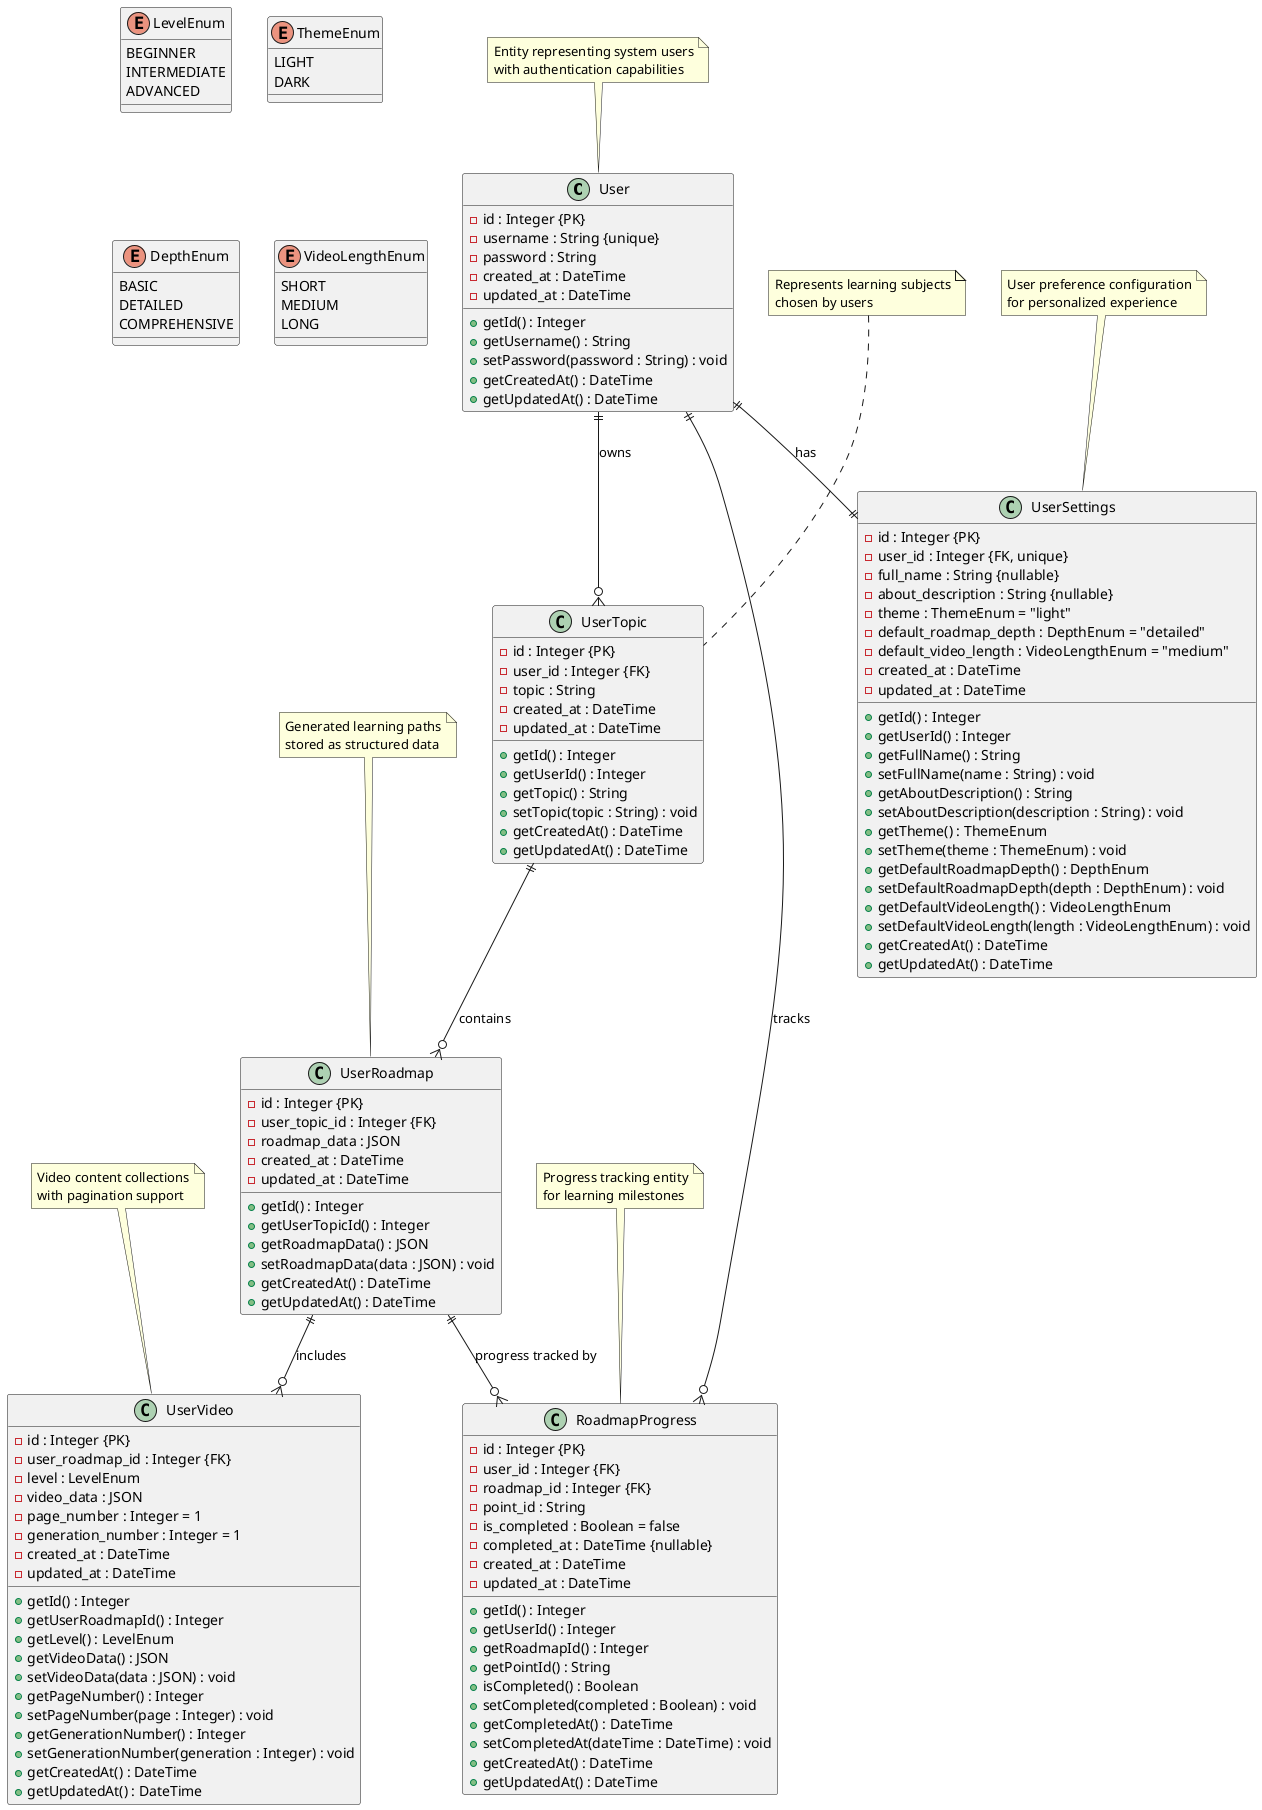 @startuml SkillSpark_Database_Class_Diagram

' UML Class Diagram for Database Entities
' Following UML 2.5 Standards

class User {
  - id : Integer {PK}
  - username : String {unique}
  - password : String
  - created_at : DateTime
  - updated_at : DateTime
  __
  + getId() : Integer
  + getUsername() : String
  + setPassword(password : String) : void
  + getCreatedAt() : DateTime
  + getUpdatedAt() : DateTime
}

class UserTopic {
  - id : Integer {PK}
  - user_id : Integer {FK}
  - topic : String
  - created_at : DateTime
  - updated_at : DateTime
  __
  + getId() : Integer
  + getUserId() : Integer
  + getTopic() : String
  + setTopic(topic : String) : void
  + getCreatedAt() : DateTime
  + getUpdatedAt() : DateTime
}

class UserRoadmap {
  - id : Integer {PK}
  - user_topic_id : Integer {FK}
  - roadmap_data : JSON
  - created_at : DateTime
  - updated_at : DateTime
  __
  + getId() : Integer
  + getUserTopicId() : Integer
  + getRoadmapData() : JSON
  + setRoadmapData(data : JSON) : void
  + getCreatedAt() : DateTime
  + getUpdatedAt() : DateTime
}

class UserVideo {
  - id : Integer {PK}
  - user_roadmap_id : Integer {FK}
  - level : LevelEnum
  - video_data : JSON
  - page_number : Integer = 1
  - generation_number : Integer = 1
  - created_at : DateTime
  - updated_at : DateTime
  __
  + getId() : Integer
  + getUserRoadmapId() : Integer
  + getLevel() : LevelEnum
  + getVideoData() : JSON
  + setVideoData(data : JSON) : void
  + getPageNumber() : Integer
  + setPageNumber(page : Integer) : void
  + getGenerationNumber() : Integer
  + setGenerationNumber(generation : Integer) : void
  + getCreatedAt() : DateTime
  + getUpdatedAt() : DateTime
}

class RoadmapProgress {
  - id : Integer {PK}
  - user_id : Integer {FK}
  - roadmap_id : Integer {FK}
  - point_id : String
  - is_completed : Boolean = false
  - completed_at : DateTime {nullable}
  - created_at : DateTime
  - updated_at : DateTime
  __
  + getId() : Integer
  + getUserId() : Integer
  + getRoadmapId() : Integer
  + getPointId() : String
  + isCompleted() : Boolean
  + setCompleted(completed : Boolean) : void
  + getCompletedAt() : DateTime
  + setCompletedAt(dateTime : DateTime) : void
  + getCreatedAt() : DateTime
  + getUpdatedAt() : DateTime
}

class UserSettings {
  - id : Integer {PK}
  - user_id : Integer {FK, unique}
  - full_name : String {nullable}
  - about_description : String {nullable}
  - theme : ThemeEnum = "light"
  - default_roadmap_depth : DepthEnum = "detailed"
  - default_video_length : VideoLengthEnum = "medium"
  - created_at : DateTime
  - updated_at : DateTime
  __
  + getId() : Integer
  + getUserId() : Integer
  + getFullName() : String
  + setFullName(name : String) : void
  + getAboutDescription() : String
  + setAboutDescription(description : String) : void
  + getTheme() : ThemeEnum
  + setTheme(theme : ThemeEnum) : void
  + getDefaultRoadmapDepth() : DepthEnum
  + setDefaultRoadmapDepth(depth : DepthEnum) : void
  + getDefaultVideoLength() : VideoLengthEnum
  + setDefaultVideoLength(length : VideoLengthEnum) : void
  + getCreatedAt() : DateTime
  + getUpdatedAt() : DateTime
}

enum LevelEnum {
  BEGINNER
  INTERMEDIATE
  ADVANCED
}

enum ThemeEnum {
  LIGHT
  DARK
}

enum DepthEnum {
  BASIC
  DETAILED
  COMPREHENSIVE
}

enum VideoLengthEnum {
  SHORT
  MEDIUM
  LONG
}

' Associations (UML Standard Notation)
User ||--o{ UserTopic : "owns"
User ||--o{ RoadmapProgress : "tracks"
User ||--|| UserSettings : "has"

UserTopic ||--o{ UserRoadmap : "contains"

UserRoadmap ||--o{ UserVideo : "includes"
UserRoadmap ||--o{ RoadmapProgress : "progress tracked by"

' Constraint Notes (UML Standard)
note top of User : Entity representing system users\nwith authentication capabilities
note top of UserTopic : Represents learning subjects\nchosen by users
note top of UserRoadmap : Generated learning paths\nstored as structured data
note top of UserVideo : Video content collections\nwith pagination support
note top of RoadmapProgress : Progress tracking entity\nfor learning milestones
note top of UserSettings : User preference configuration\nfor personalized experience

@enduml
